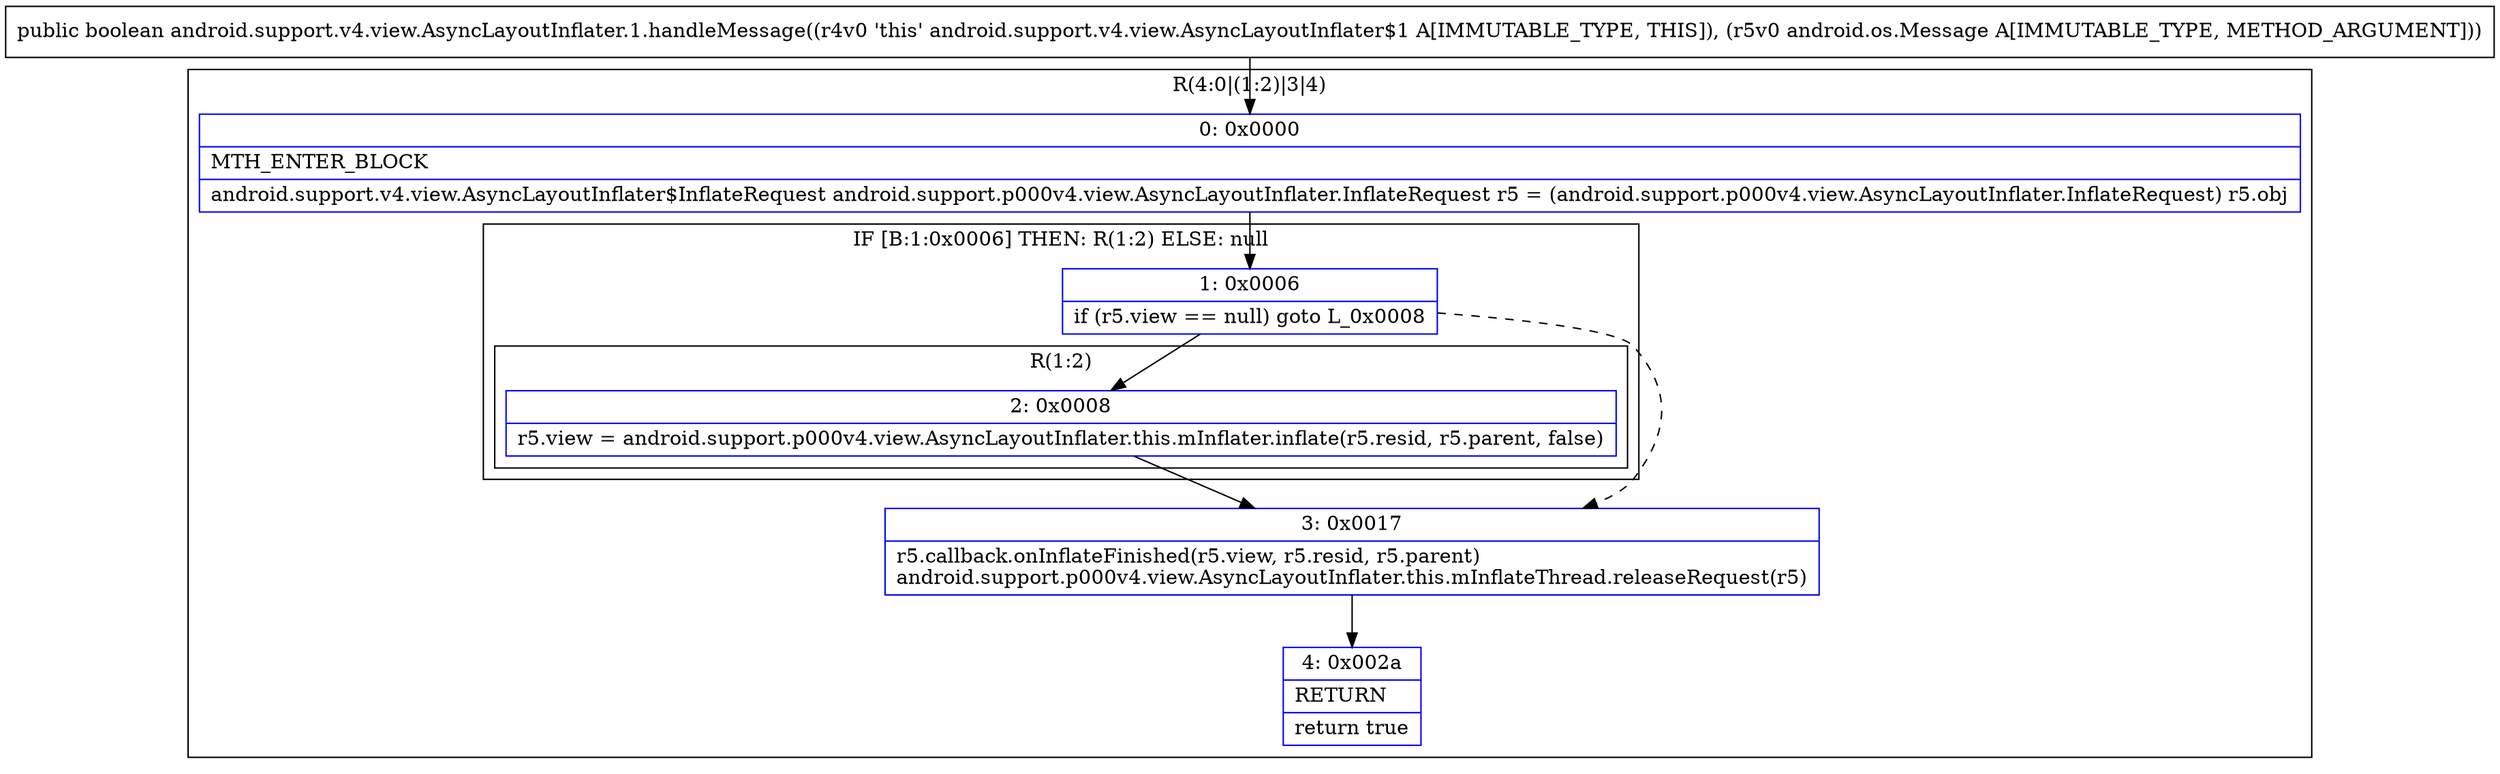 digraph "CFG forandroid.support.v4.view.AsyncLayoutInflater.1.handleMessage(Landroid\/os\/Message;)Z" {
subgraph cluster_Region_1819797530 {
label = "R(4:0|(1:2)|3|4)";
node [shape=record,color=blue];
Node_0 [shape=record,label="{0\:\ 0x0000|MTH_ENTER_BLOCK\l|android.support.v4.view.AsyncLayoutInflater$InflateRequest android.support.p000v4.view.AsyncLayoutInflater.InflateRequest r5 = (android.support.p000v4.view.AsyncLayoutInflater.InflateRequest) r5.obj\l}"];
subgraph cluster_IfRegion_1431356407 {
label = "IF [B:1:0x0006] THEN: R(1:2) ELSE: null";
node [shape=record,color=blue];
Node_1 [shape=record,label="{1\:\ 0x0006|if (r5.view == null) goto L_0x0008\l}"];
subgraph cluster_Region_704649980 {
label = "R(1:2)";
node [shape=record,color=blue];
Node_2 [shape=record,label="{2\:\ 0x0008|r5.view = android.support.p000v4.view.AsyncLayoutInflater.this.mInflater.inflate(r5.resid, r5.parent, false)\l}"];
}
}
Node_3 [shape=record,label="{3\:\ 0x0017|r5.callback.onInflateFinished(r5.view, r5.resid, r5.parent)\landroid.support.p000v4.view.AsyncLayoutInflater.this.mInflateThread.releaseRequest(r5)\l}"];
Node_4 [shape=record,label="{4\:\ 0x002a|RETURN\l|return true\l}"];
}
MethodNode[shape=record,label="{public boolean android.support.v4.view.AsyncLayoutInflater.1.handleMessage((r4v0 'this' android.support.v4.view.AsyncLayoutInflater$1 A[IMMUTABLE_TYPE, THIS]), (r5v0 android.os.Message A[IMMUTABLE_TYPE, METHOD_ARGUMENT])) }"];
MethodNode -> Node_0;
Node_0 -> Node_1;
Node_1 -> Node_2;
Node_1 -> Node_3[style=dashed];
Node_2 -> Node_3;
Node_3 -> Node_4;
}

